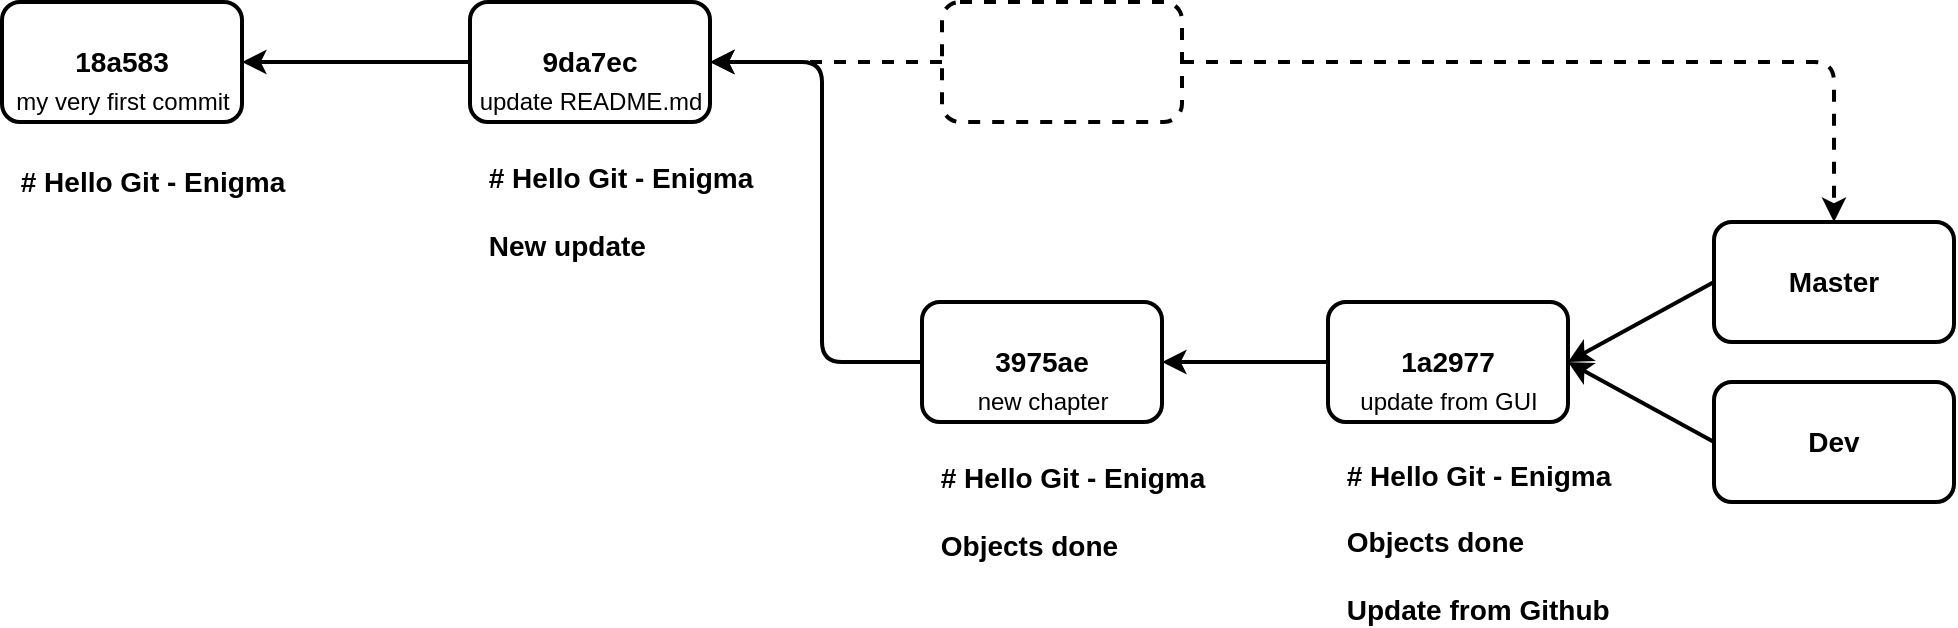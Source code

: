 <mxfile version="15.3.8" type="device"><diagram id="sCmBNae5BMMsYwfiLw7w" name="Page-1"><mxGraphModel dx="1422" dy="786" grid="1" gridSize="10" guides="1" tooltips="1" connect="1" arrows="1" fold="1" page="1" pageScale="1" pageWidth="827" pageHeight="1169" math="0" shadow="0"><root><mxCell id="0"/><mxCell id="1" parent="0"/><mxCell id="yZ-fpaxx-2vTyui-J7OY-1" value="&lt;font color=&quot;#000000&quot; style=&quot;font-size: 14px&quot;&gt;&lt;b&gt;9da7ec&lt;/b&gt;&lt;/font&gt;" style="rounded=1;whiteSpace=wrap;html=1;fillColor=none;strokeColor=#000000;strokeWidth=2;" parent="1" vertex="1"><mxGeometry x="248" y="360" width="120" height="60" as="geometry"/></mxCell><mxCell id="yZ-fpaxx-2vTyui-J7OY-2" value="&lt;font color=&quot;#000000&quot; style=&quot;font-size: 14px&quot;&gt;&lt;b&gt;18a583&lt;/b&gt;&lt;/font&gt;" style="rounded=1;whiteSpace=wrap;html=1;strokeColor=#000000;strokeWidth=2;fillColor=none;" parent="1" vertex="1"><mxGeometry x="14" y="360" width="120" height="60" as="geometry"/></mxCell><mxCell id="yZ-fpaxx-2vTyui-J7OY-3" value="" style="endArrow=classic;html=1;entryX=1;entryY=0.5;entryDx=0;entryDy=0;exitX=0;exitY=0.5;exitDx=0;exitDy=0;strokeWidth=2;strokeColor=#000000;" parent="1" source="yZ-fpaxx-2vTyui-J7OY-1" target="yZ-fpaxx-2vTyui-J7OY-2" edge="1"><mxGeometry width="50" height="50" relative="1" as="geometry"><mxPoint x="204" y="420" as="sourcePoint"/><mxPoint x="274" y="370" as="targetPoint"/></mxGeometry></mxCell><mxCell id="yZ-fpaxx-2vTyui-J7OY-4" value="&lt;font color=&quot;#000000&quot; style=&quot;font-size: 14px&quot;&gt;&lt;b&gt;# Hello Git - Enigma&lt;/b&gt;&lt;/font&gt;" style="text;html=1;align=center;verticalAlign=middle;resizable=0;points=[];autosize=1;strokeColor=none;fillColor=none;" parent="1" vertex="1"><mxGeometry x="14" y="440" width="150" height="20" as="geometry"/></mxCell><mxCell id="yZ-fpaxx-2vTyui-J7OY-5" value="&lt;div style=&quot;text-align: left&quot;&gt;&lt;b style=&quot;color: rgb(0 , 0 , 0) ; font-size: 14px&quot;&gt;# Hello Git - Enigma&lt;/b&gt;&lt;/div&gt;&lt;div style=&quot;text-align: left&quot;&gt;&lt;font color=&quot;#000000&quot;&gt;&lt;span style=&quot;font-size: 14px&quot;&gt;&lt;b&gt;&lt;br&gt;&lt;/b&gt;&lt;/span&gt;&lt;/font&gt;&lt;/div&gt;&lt;b style=&quot;color: rgb(0 , 0 , 0) ; font-size: 14px&quot;&gt;&lt;div style=&quot;text-align: left&quot;&gt;&lt;b&gt;New update&lt;/b&gt;&lt;/div&gt;&lt;/b&gt;" style="text;html=1;align=center;verticalAlign=middle;resizable=0;points=[];autosize=1;strokeColor=none;fillColor=none;" parent="1" vertex="1"><mxGeometry x="248" y="440" width="150" height="50" as="geometry"/></mxCell><mxCell id="yZ-fpaxx-2vTyui-J7OY-6" value="&lt;font color=&quot;#000000&quot;&gt;my very first commit&lt;/font&gt;" style="text;html=1;align=center;verticalAlign=middle;resizable=0;points=[];autosize=1;strokeColor=none;fillColor=none;" parent="1" vertex="1"><mxGeometry x="14" y="400" width="120" height="20" as="geometry"/></mxCell><mxCell id="yZ-fpaxx-2vTyui-J7OY-7" value="&lt;font color=&quot;#000000&quot;&gt;update README.md&lt;/font&gt;" style="text;html=1;align=center;verticalAlign=middle;resizable=0;points=[];autosize=1;strokeColor=none;fillColor=none;" parent="1" vertex="1"><mxGeometry x="243" y="400" width="130" height="20" as="geometry"/></mxCell><mxCell id="yZ-fpaxx-2vTyui-J7OY-8" value="" style="rounded=1;whiteSpace=wrap;html=1;fillColor=none;strokeColor=#000000;strokeWidth=2;dashed=1;" parent="1" vertex="1"><mxGeometry x="484" y="360" width="120" height="60" as="geometry"/></mxCell><mxCell id="yZ-fpaxx-2vTyui-J7OY-9" value="" style="endArrow=classic;html=1;exitX=0;exitY=0.5;exitDx=0;exitDy=0;entryX=1;entryY=0.5;entryDx=0;entryDy=0;strokeWidth=2;strokeColor=#000000;dashed=1;" parent="1" source="yZ-fpaxx-2vTyui-J7OY-8" target="yZ-fpaxx-2vTyui-J7OY-1" edge="1"><mxGeometry width="50" height="50" relative="1" as="geometry"><mxPoint x="454" y="330" as="sourcePoint"/><mxPoint x="504" y="280" as="targetPoint"/></mxGeometry></mxCell><mxCell id="yZ-fpaxx-2vTyui-J7OY-10" value="&lt;b&gt;&lt;font style=&quot;font-size: 14px&quot; color=&quot;#000000&quot;&gt;Dev&lt;/font&gt;&lt;/b&gt;" style="rounded=1;whiteSpace=wrap;html=1;fillColor=none;strokeColor=#000000;strokeWidth=2;" parent="1" vertex="1"><mxGeometry x="870" y="550" width="120" height="60" as="geometry"/></mxCell><mxCell id="yZ-fpaxx-2vTyui-J7OY-12" value="&lt;font color=&quot;#000000&quot;&gt;&lt;span style=&quot;font-size: 14px&quot;&gt;&lt;b&gt;3975ae&lt;/b&gt;&lt;/span&gt;&lt;/font&gt;" style="rounded=1;whiteSpace=wrap;html=1;fillColor=none;strokeColor=#000000;strokeWidth=2;" parent="1" vertex="1"><mxGeometry x="474" y="510" width="120" height="60" as="geometry"/></mxCell><mxCell id="yZ-fpaxx-2vTyui-J7OY-13" value="&lt;div style=&quot;text-align: left&quot;&gt;&lt;b style=&quot;color: rgb(0 , 0 , 0) ; font-size: 14px&quot;&gt;# Hello Git - Enigma&lt;/b&gt;&lt;/div&gt;&lt;div style=&quot;text-align: left&quot;&gt;&lt;font color=&quot;#000000&quot;&gt;&lt;span style=&quot;font-size: 14px&quot;&gt;&lt;b&gt;&lt;br&gt;&lt;/b&gt;&lt;/span&gt;&lt;/font&gt;&lt;/div&gt;&lt;b style=&quot;color: rgb(0 , 0 , 0) ; font-size: 14px&quot;&gt;&lt;div style=&quot;text-align: left&quot;&gt;Objects done&lt;/div&gt;&lt;/b&gt;" style="text;html=1;align=center;verticalAlign=middle;resizable=0;points=[];autosize=1;strokeColor=none;fillColor=none;" parent="1" vertex="1"><mxGeometry x="474" y="590" width="150" height="50" as="geometry"/></mxCell><mxCell id="yZ-fpaxx-2vTyui-J7OY-14" value="&lt;font color=&quot;#000000&quot;&gt;new chapter&lt;/font&gt;" style="text;html=1;align=center;verticalAlign=middle;resizable=0;points=[];autosize=1;strokeColor=none;fillColor=none;" parent="1" vertex="1"><mxGeometry x="494" y="550" width="80" height="20" as="geometry"/></mxCell><mxCell id="yZ-fpaxx-2vTyui-J7OY-15" value="" style="endArrow=classic;html=1;exitX=0;exitY=0.5;exitDx=0;exitDy=0;strokeWidth=2;strokeColor=#000000;edgeStyle=orthogonalEdgeStyle;entryX=1;entryY=0.5;entryDx=0;entryDy=0;" parent="1" source="yZ-fpaxx-2vTyui-J7OY-12" target="yZ-fpaxx-2vTyui-J7OY-1" edge="1"><mxGeometry width="50" height="50" relative="1" as="geometry"><mxPoint x="224" y="660" as="sourcePoint"/><mxPoint x="364" y="390" as="targetPoint"/><Array as="points"><mxPoint x="424" y="540"/><mxPoint x="424" y="390"/></Array></mxGeometry></mxCell><mxCell id="2rVx6GsYTMsVzZWqYDq--1" value="&lt;font color=&quot;#000000&quot;&gt;&lt;span style=&quot;font-size: 14px&quot;&gt;&lt;b&gt;1a2977&lt;/b&gt;&lt;/span&gt;&lt;/font&gt;" style="rounded=1;whiteSpace=wrap;html=1;fillColor=none;strokeColor=#000000;strokeWidth=2;" vertex="1" parent="1"><mxGeometry x="677" y="510" width="120" height="60" as="geometry"/></mxCell><mxCell id="2rVx6GsYTMsVzZWqYDq--2" value="&lt;div style=&quot;text-align: left&quot;&gt;&lt;div&gt;&lt;font color=&quot;#000000&quot;&gt;&lt;span style=&quot;font-size: 14px&quot;&gt;&lt;b&gt;# Hello Git - Enigma&lt;/b&gt;&lt;/span&gt;&lt;/font&gt;&lt;/div&gt;&lt;div&gt;&lt;font color=&quot;#000000&quot;&gt;&lt;span style=&quot;font-size: 14px&quot;&gt;&lt;b&gt;&lt;br&gt;&lt;/b&gt;&lt;/span&gt;&lt;/font&gt;&lt;/div&gt;&lt;div&gt;&lt;font color=&quot;#000000&quot;&gt;&lt;span style=&quot;font-size: 14px&quot;&gt;&lt;b&gt;Objects done&lt;/b&gt;&lt;/span&gt;&lt;/font&gt;&lt;/div&gt;&lt;div&gt;&lt;font color=&quot;#000000&quot;&gt;&lt;span style=&quot;font-size: 14px&quot;&gt;&lt;b&gt;&lt;br&gt;&lt;/b&gt;&lt;/span&gt;&lt;/font&gt;&lt;/div&gt;&lt;div&gt;&lt;font color=&quot;#000000&quot;&gt;&lt;span style=&quot;font-size: 14px&quot;&gt;&lt;b&gt;Update from Github&lt;/b&gt;&lt;/span&gt;&lt;/font&gt;&lt;/div&gt;&lt;/div&gt;" style="text;html=1;align=center;verticalAlign=middle;resizable=0;points=[];autosize=1;strokeColor=none;fillColor=none;" vertex="1" parent="1"><mxGeometry x="677" y="590" width="150" height="80" as="geometry"/></mxCell><mxCell id="2rVx6GsYTMsVzZWqYDq--3" value="&lt;font color=&quot;#000000&quot;&gt;update from GUI&lt;/font&gt;" style="text;html=1;align=center;verticalAlign=middle;resizable=0;points=[];autosize=1;strokeColor=none;fillColor=none;" vertex="1" parent="1"><mxGeometry x="687" y="550" width="100" height="20" as="geometry"/></mxCell><mxCell id="2rVx6GsYTMsVzZWqYDq--4" value="" style="endArrow=classic;html=1;strokeColor=#000000;strokeWidth=2;exitX=0;exitY=0.5;exitDx=0;exitDy=0;entryX=1;entryY=0.5;entryDx=0;entryDy=0;" edge="1" parent="1" source="2rVx6GsYTMsVzZWqYDq--1" target="yZ-fpaxx-2vTyui-J7OY-12"><mxGeometry width="50" height="50" relative="1" as="geometry"><mxPoint x="820" y="580" as="sourcePoint"/><mxPoint x="870" y="530" as="targetPoint"/></mxGeometry></mxCell><mxCell id="2rVx6GsYTMsVzZWqYDq--5" value="" style="endArrow=classic;html=1;strokeColor=#000000;strokeWidth=2;exitX=0;exitY=0.5;exitDx=0;exitDy=0;entryX=1;entryY=0.5;entryDx=0;entryDy=0;" edge="1" parent="1" source="yZ-fpaxx-2vTyui-J7OY-10" target="2rVx6GsYTMsVzZWqYDq--1"><mxGeometry width="50" height="50" relative="1" as="geometry"><mxPoint x="770" y="630" as="sourcePoint"/><mxPoint x="820" y="580" as="targetPoint"/></mxGeometry></mxCell><mxCell id="2rVx6GsYTMsVzZWqYDq--6" value="&lt;b&gt;&lt;font style=&quot;font-size: 14px&quot; color=&quot;#000000&quot;&gt;Master&lt;/font&gt;&lt;/b&gt;" style="rounded=1;whiteSpace=wrap;html=1;fillColor=none;strokeColor=#000000;strokeWidth=2;" vertex="1" parent="1"><mxGeometry x="870" y="470" width="120" height="60" as="geometry"/></mxCell><mxCell id="2rVx6GsYTMsVzZWqYDq--7" value="" style="endArrow=classic;html=1;strokeColor=#000000;strokeWidth=2;exitX=0;exitY=0.5;exitDx=0;exitDy=0;entryX=1;entryY=0.5;entryDx=0;entryDy=0;" edge="1" parent="1" source="2rVx6GsYTMsVzZWqYDq--6" target="2rVx6GsYTMsVzZWqYDq--1"><mxGeometry width="50" height="50" relative="1" as="geometry"><mxPoint x="600" y="590" as="sourcePoint"/><mxPoint x="650" y="540" as="targetPoint"/></mxGeometry></mxCell><mxCell id="2rVx6GsYTMsVzZWqYDq--8" value="" style="endArrow=classic;html=1;dashed=1;strokeColor=#000000;strokeWidth=2;exitX=1;exitY=0.5;exitDx=0;exitDy=0;entryX=0.5;entryY=0;entryDx=0;entryDy=0;edgeStyle=orthogonalEdgeStyle;" edge="1" parent="1" source="yZ-fpaxx-2vTyui-J7OY-8" target="2rVx6GsYTMsVzZWqYDq--6"><mxGeometry width="50" height="50" relative="1" as="geometry"><mxPoint x="560" y="620" as="sourcePoint"/><mxPoint x="610" y="570" as="targetPoint"/></mxGeometry></mxCell></root></mxGraphModel></diagram></mxfile>